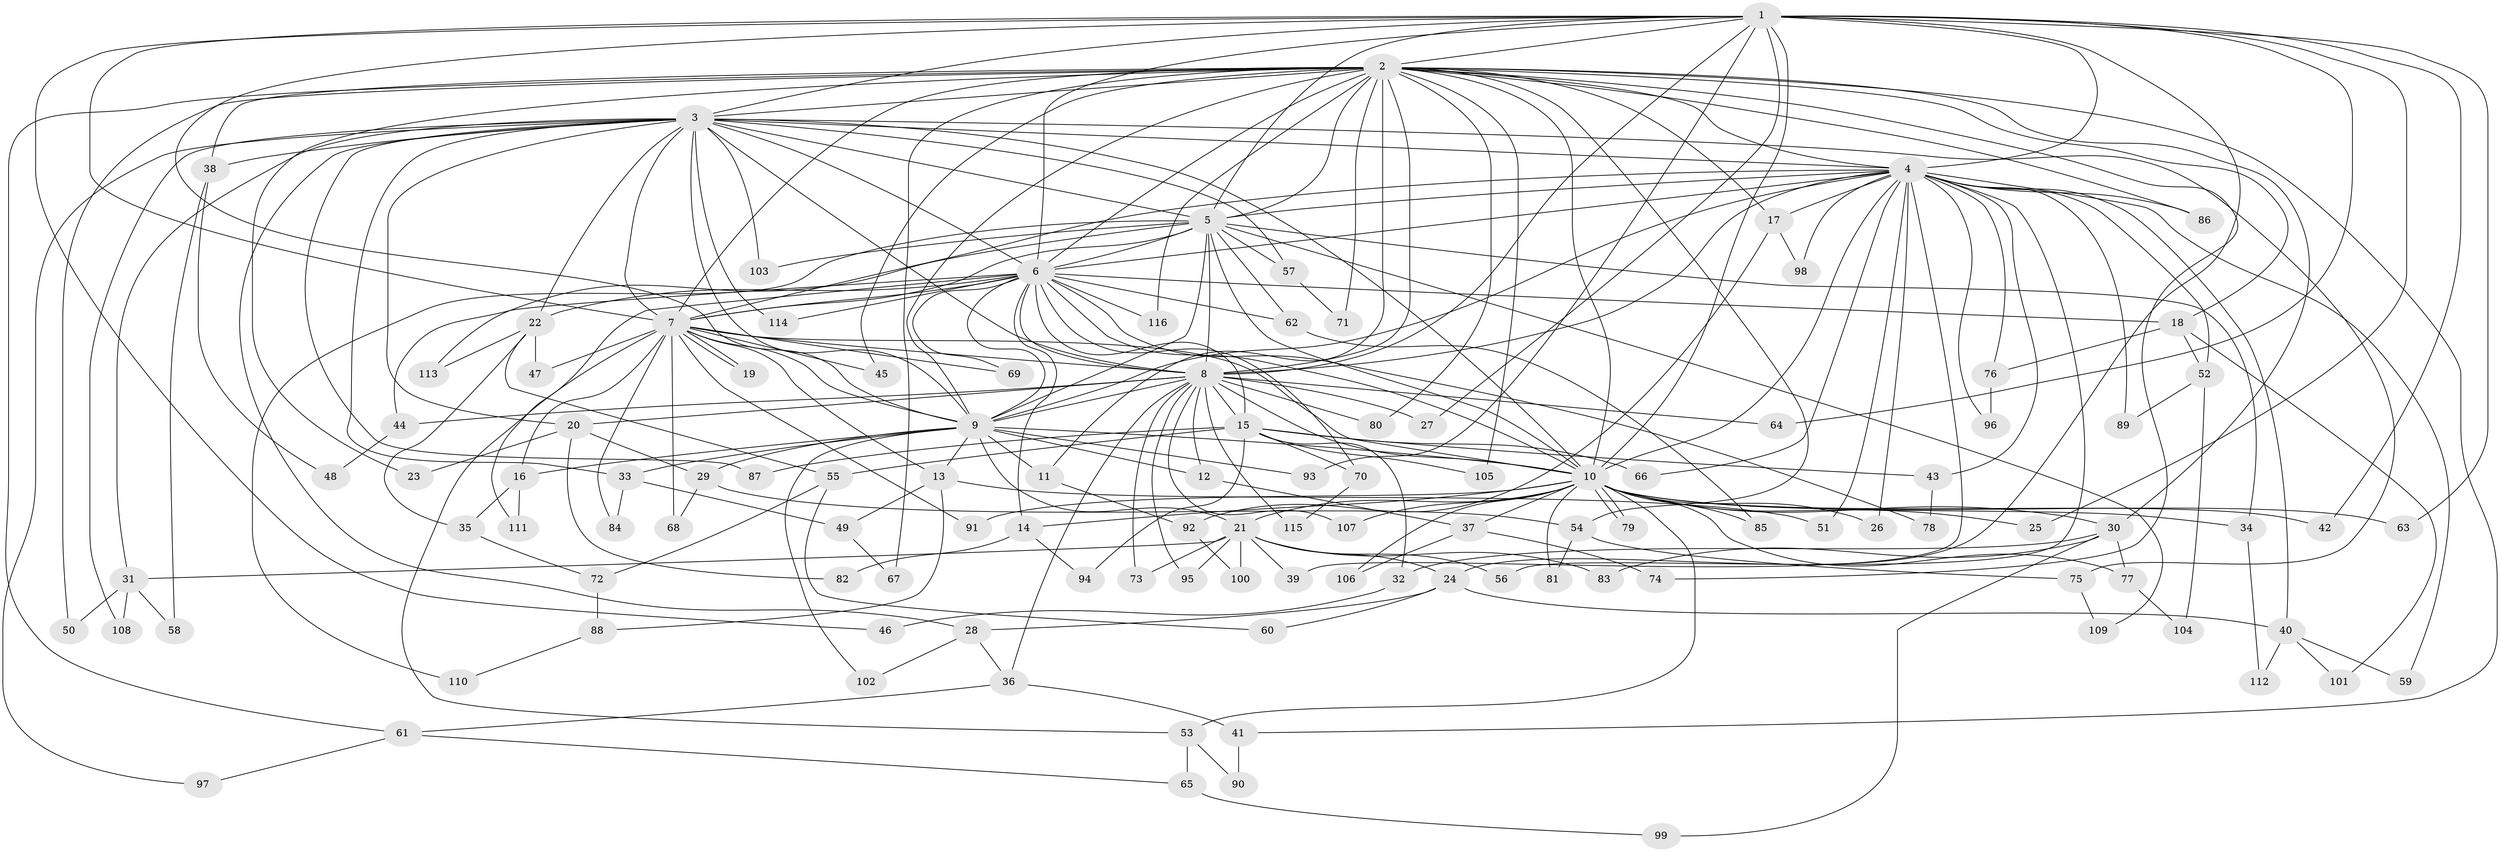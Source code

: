 // coarse degree distribution, {25: 0.017241379310344827, 1: 0.1896551724137931, 2: 0.5, 3: 0.10344827586206896, 5: 0.05172413793103448, 6: 0.017241379310344827, 4: 0.05172413793103448, 20: 0.017241379310344827, 13: 0.017241379310344827, 27: 0.017241379310344827, 7: 0.017241379310344827}
// Generated by graph-tools (version 1.1) at 2025/46/03/04/25 21:46:59]
// undirected, 116 vertices, 257 edges
graph export_dot {
graph [start="1"]
  node [color=gray90,style=filled];
  1;
  2;
  3;
  4;
  5;
  6;
  7;
  8;
  9;
  10;
  11;
  12;
  13;
  14;
  15;
  16;
  17;
  18;
  19;
  20;
  21;
  22;
  23;
  24;
  25;
  26;
  27;
  28;
  29;
  30;
  31;
  32;
  33;
  34;
  35;
  36;
  37;
  38;
  39;
  40;
  41;
  42;
  43;
  44;
  45;
  46;
  47;
  48;
  49;
  50;
  51;
  52;
  53;
  54;
  55;
  56;
  57;
  58;
  59;
  60;
  61;
  62;
  63;
  64;
  65;
  66;
  67;
  68;
  69;
  70;
  71;
  72;
  73;
  74;
  75;
  76;
  77;
  78;
  79;
  80;
  81;
  82;
  83;
  84;
  85;
  86;
  87;
  88;
  89;
  90;
  91;
  92;
  93;
  94;
  95;
  96;
  97;
  98;
  99;
  100;
  101;
  102;
  103;
  104;
  105;
  106;
  107;
  108;
  109;
  110;
  111;
  112;
  113;
  114;
  115;
  116;
  1 -- 2;
  1 -- 3;
  1 -- 4;
  1 -- 5;
  1 -- 6;
  1 -- 7;
  1 -- 8;
  1 -- 9;
  1 -- 10;
  1 -- 24;
  1 -- 25;
  1 -- 27;
  1 -- 42;
  1 -- 46;
  1 -- 63;
  1 -- 64;
  1 -- 93;
  2 -- 3;
  2 -- 4;
  2 -- 5;
  2 -- 6;
  2 -- 7;
  2 -- 8;
  2 -- 9;
  2 -- 10;
  2 -- 11;
  2 -- 17;
  2 -- 18;
  2 -- 23;
  2 -- 30;
  2 -- 38;
  2 -- 41;
  2 -- 45;
  2 -- 50;
  2 -- 54;
  2 -- 61;
  2 -- 67;
  2 -- 71;
  2 -- 74;
  2 -- 80;
  2 -- 86;
  2 -- 105;
  2 -- 116;
  3 -- 4;
  3 -- 5;
  3 -- 6;
  3 -- 7;
  3 -- 8;
  3 -- 9;
  3 -- 10;
  3 -- 20;
  3 -- 22;
  3 -- 28;
  3 -- 31;
  3 -- 33;
  3 -- 38;
  3 -- 57;
  3 -- 75;
  3 -- 87;
  3 -- 97;
  3 -- 103;
  3 -- 108;
  3 -- 114;
  4 -- 5;
  4 -- 6;
  4 -- 7;
  4 -- 8;
  4 -- 9;
  4 -- 10;
  4 -- 17;
  4 -- 26;
  4 -- 39;
  4 -- 40;
  4 -- 43;
  4 -- 51;
  4 -- 52;
  4 -- 56;
  4 -- 59;
  4 -- 66;
  4 -- 76;
  4 -- 86;
  4 -- 89;
  4 -- 96;
  4 -- 98;
  5 -- 6;
  5 -- 7;
  5 -- 8;
  5 -- 9;
  5 -- 10;
  5 -- 34;
  5 -- 57;
  5 -- 62;
  5 -- 103;
  5 -- 109;
  5 -- 110;
  5 -- 113;
  6 -- 7;
  6 -- 8;
  6 -- 9;
  6 -- 10;
  6 -- 14;
  6 -- 15;
  6 -- 18;
  6 -- 22;
  6 -- 44;
  6 -- 62;
  6 -- 69;
  6 -- 70;
  6 -- 78;
  6 -- 111;
  6 -- 114;
  6 -- 116;
  7 -- 8;
  7 -- 9;
  7 -- 10;
  7 -- 13;
  7 -- 16;
  7 -- 19;
  7 -- 19;
  7 -- 45;
  7 -- 47;
  7 -- 53;
  7 -- 68;
  7 -- 69;
  7 -- 84;
  7 -- 91;
  8 -- 9;
  8 -- 10;
  8 -- 12;
  8 -- 15;
  8 -- 20;
  8 -- 27;
  8 -- 36;
  8 -- 44;
  8 -- 64;
  8 -- 73;
  8 -- 80;
  8 -- 95;
  8 -- 107;
  8 -- 115;
  9 -- 10;
  9 -- 11;
  9 -- 12;
  9 -- 13;
  9 -- 16;
  9 -- 21;
  9 -- 29;
  9 -- 33;
  9 -- 93;
  9 -- 102;
  10 -- 14;
  10 -- 21;
  10 -- 25;
  10 -- 26;
  10 -- 30;
  10 -- 34;
  10 -- 37;
  10 -- 42;
  10 -- 53;
  10 -- 63;
  10 -- 77;
  10 -- 79;
  10 -- 79;
  10 -- 81;
  10 -- 85;
  10 -- 91;
  10 -- 106;
  10 -- 107;
  11 -- 92;
  12 -- 37;
  13 -- 49;
  13 -- 51;
  13 -- 88;
  14 -- 82;
  14 -- 94;
  15 -- 32;
  15 -- 43;
  15 -- 55;
  15 -- 66;
  15 -- 70;
  15 -- 87;
  15 -- 94;
  15 -- 105;
  16 -- 35;
  16 -- 111;
  17 -- 92;
  17 -- 98;
  18 -- 52;
  18 -- 76;
  18 -- 101;
  20 -- 23;
  20 -- 29;
  20 -- 82;
  21 -- 24;
  21 -- 31;
  21 -- 39;
  21 -- 56;
  21 -- 73;
  21 -- 83;
  21 -- 95;
  21 -- 100;
  22 -- 35;
  22 -- 47;
  22 -- 55;
  22 -- 113;
  24 -- 28;
  24 -- 40;
  24 -- 60;
  28 -- 36;
  28 -- 102;
  29 -- 54;
  29 -- 68;
  30 -- 32;
  30 -- 77;
  30 -- 83;
  30 -- 99;
  31 -- 50;
  31 -- 58;
  31 -- 108;
  32 -- 46;
  33 -- 49;
  33 -- 84;
  34 -- 112;
  35 -- 72;
  36 -- 41;
  36 -- 61;
  37 -- 74;
  37 -- 106;
  38 -- 48;
  38 -- 58;
  40 -- 59;
  40 -- 101;
  40 -- 112;
  41 -- 90;
  43 -- 78;
  44 -- 48;
  49 -- 67;
  52 -- 89;
  52 -- 104;
  53 -- 65;
  53 -- 90;
  54 -- 75;
  54 -- 81;
  55 -- 60;
  55 -- 72;
  57 -- 71;
  61 -- 65;
  61 -- 97;
  62 -- 85;
  65 -- 99;
  70 -- 115;
  72 -- 88;
  75 -- 109;
  76 -- 96;
  77 -- 104;
  88 -- 110;
  92 -- 100;
}

